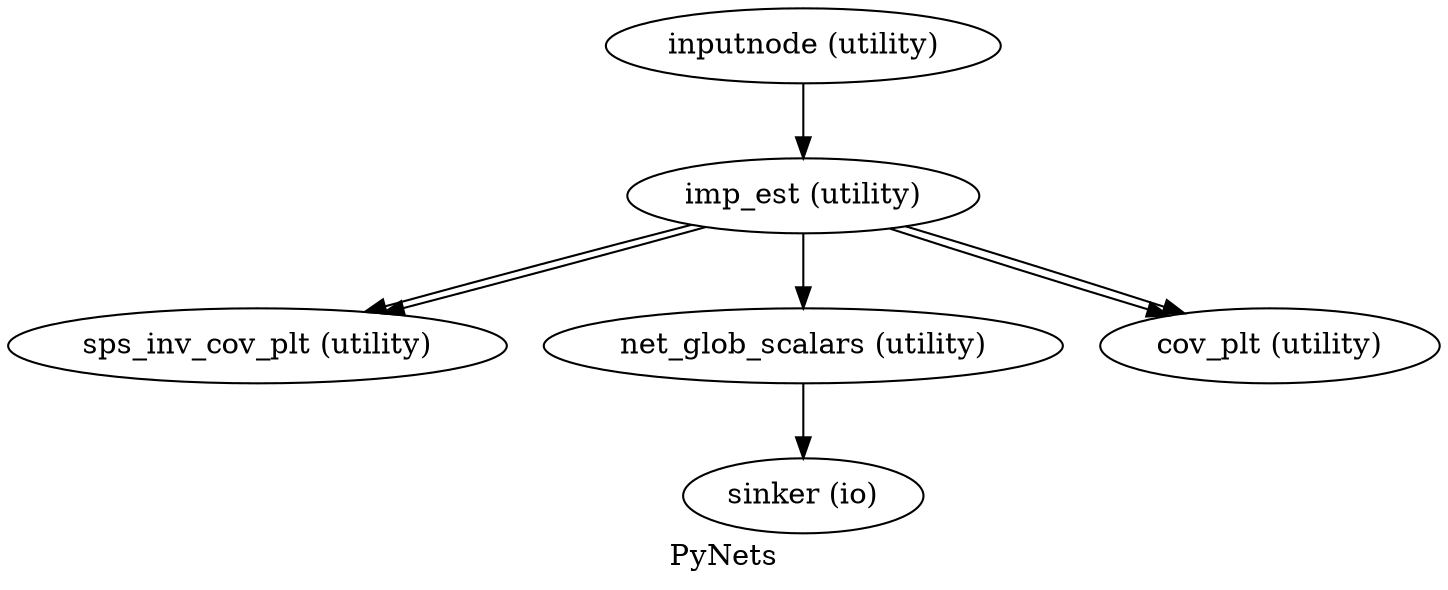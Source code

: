 digraph PyNets{
  label="PyNets";
  PyNets_inputnode[label="inputnode (utility)"];
  PyNets_imp_est[label="imp_est (utility)"];
  PyNets_sps_inv_cov_plt[label="sps_inv_cov_plt (utility)"];
  PyNets_net_glob_scalars[label="net_glob_scalars (utility)"];
  PyNets_sinker[label="sinker (io)"];
  PyNets_cov_plt[label="cov_plt (utility)"];
  PyNets_inputnode -> PyNets_imp_est;
  PyNets_imp_est -> PyNets_sps_inv_cov_plt;
  PyNets_imp_est -> PyNets_sps_inv_cov_plt;
  PyNets_imp_est -> PyNets_cov_plt;
  PyNets_imp_est -> PyNets_cov_plt;
  PyNets_imp_est -> PyNets_net_glob_scalars;
  PyNets_net_glob_scalars -> PyNets_sinker;
}